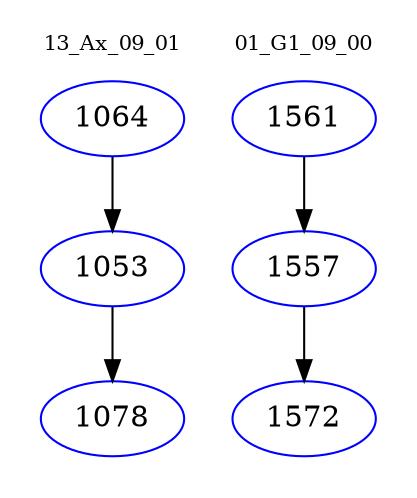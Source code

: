 digraph{
subgraph cluster_0 {
color = white
label = "13_Ax_09_01";
fontsize=10;
T0_1064 [label="1064", color="blue"]
T0_1064 -> T0_1053 [color="black"]
T0_1053 [label="1053", color="blue"]
T0_1053 -> T0_1078 [color="black"]
T0_1078 [label="1078", color="blue"]
}
subgraph cluster_1 {
color = white
label = "01_G1_09_00";
fontsize=10;
T1_1561 [label="1561", color="blue"]
T1_1561 -> T1_1557 [color="black"]
T1_1557 [label="1557", color="blue"]
T1_1557 -> T1_1572 [color="black"]
T1_1572 [label="1572", color="blue"]
}
}
